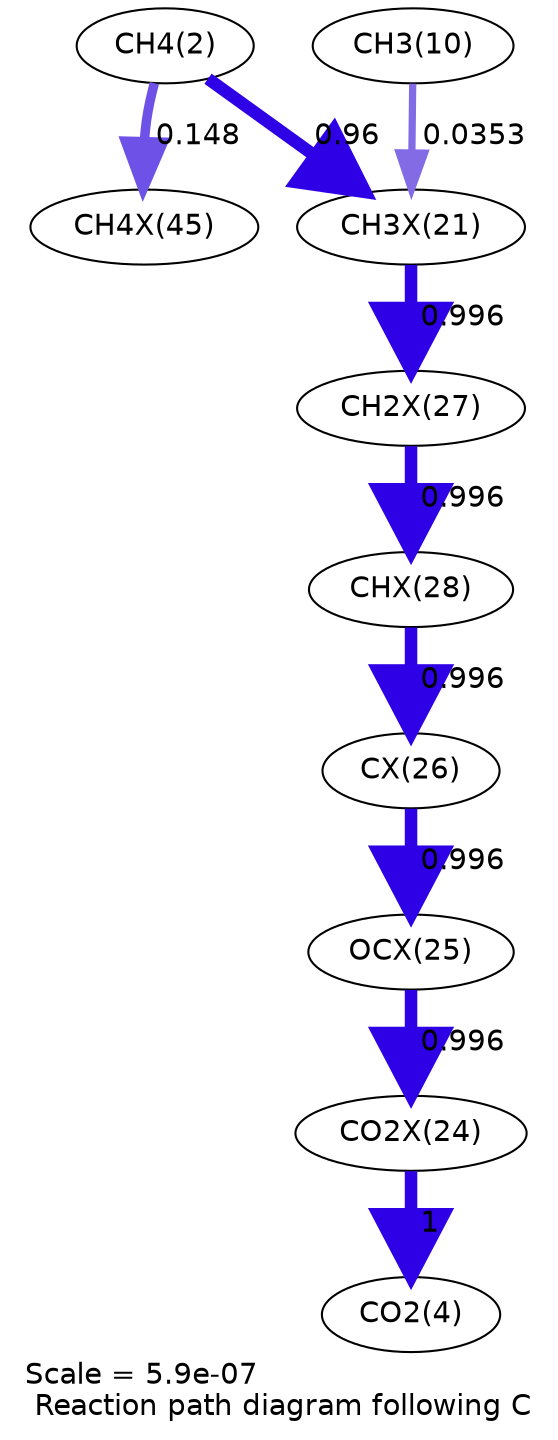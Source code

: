 digraph reaction_paths {
center=1;
s4 -> s40[fontname="Helvetica", penwidth=4.56, arrowsize=2.28, color="0.7, 0.648, 0.9"
, label=" 0.148"];
s4 -> s32[fontname="Helvetica", penwidth=5.97, arrowsize=2.98, color="0.7, 1.46, 0.9"
, label=" 0.96"];
s12 -> s32[fontname="Helvetica", penwidth=3.48, arrowsize=1.74, color="0.7, 0.535, 0.9"
, label=" 0.0353"];
s32 -> s38[fontname="Helvetica", penwidth=6, arrowsize=3, color="0.7, 1.5, 0.9"
, label=" 0.996"];
s38 -> s39[fontname="Helvetica", penwidth=6, arrowsize=3, color="0.7, 1.5, 0.9"
, label=" 0.996"];
s39 -> s37[fontname="Helvetica", penwidth=6, arrowsize=3, color="0.7, 1.5, 0.9"
, label=" 0.996"];
s37 -> s36[fontname="Helvetica", penwidth=6, arrowsize=3, color="0.7, 1.5, 0.9"
, label=" 0.996"];
s36 -> s35[fontname="Helvetica", penwidth=6, arrowsize=3, color="0.7, 1.5, 0.9"
, label=" 0.996"];
s35 -> s6[fontname="Helvetica", penwidth=6, arrowsize=3, color="0.7, 1.5, 0.9"
, label=" 1"];
s4 [ fontname="Helvetica", label="CH4(2)"];
s6 [ fontname="Helvetica", label="CO2(4)"];
s12 [ fontname="Helvetica", label="CH3(10)"];
s32 [ fontname="Helvetica", label="CH3X(21)"];
s35 [ fontname="Helvetica", label="CO2X(24)"];
s36 [ fontname="Helvetica", label="OCX(25)"];
s37 [ fontname="Helvetica", label="CX(26)"];
s38 [ fontname="Helvetica", label="CH2X(27)"];
s39 [ fontname="Helvetica", label="CHX(28)"];
s40 [ fontname="Helvetica", label="CH4X(45)"];
 label = "Scale = 5.9e-07\l Reaction path diagram following C";
 fontname = "Helvetica";
}
